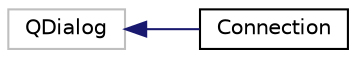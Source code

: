 digraph "Graphical Class Hierarchy"
{
  edge [fontname="Helvetica",fontsize="10",labelfontname="Helvetica",labelfontsize="10"];
  node [fontname="Helvetica",fontsize="10",shape=record];
  rankdir="LR";
  Node54 [label="QDialog",height=0.2,width=0.4,color="grey75", fillcolor="white", style="filled"];
  Node54 -> Node0 [dir="back",color="midnightblue",fontsize="10",style="solid",fontname="Helvetica"];
  Node0 [label="Connection",height=0.2,width=0.4,color="black", fillcolor="white", style="filled",URL="$class_connection.html",tooltip="Klasa definiujaca okno ustawień połączenia. "];
}
